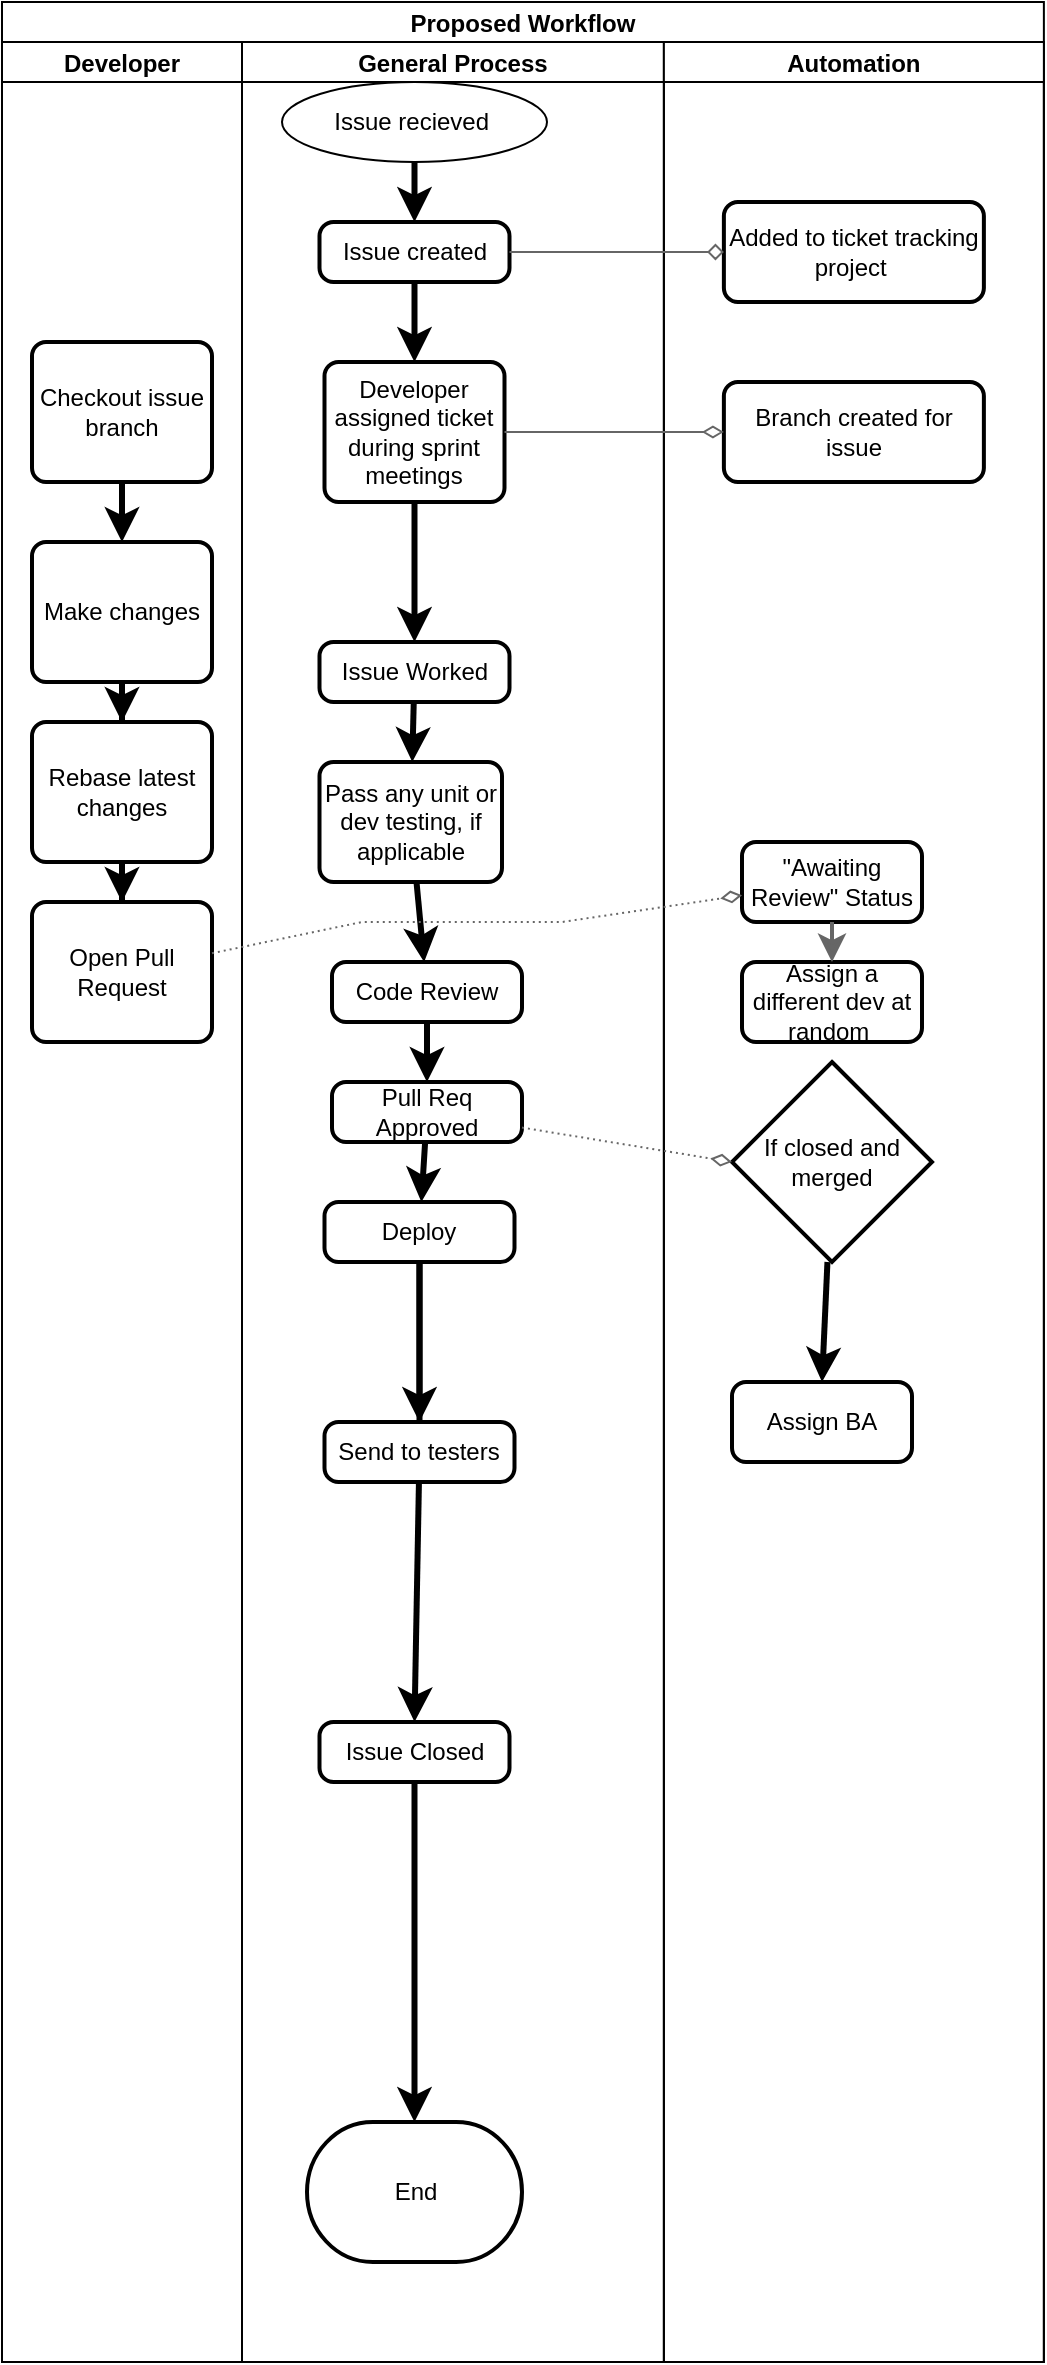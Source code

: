 <mxfile>
    <diagram id="kgpKYQtTHZ0yAKxKKP6v" name="Page-1">
        <mxGraphModel dx="1002" dy="910" grid="0" gridSize="10" guides="1" tooltips="1" connect="1" arrows="1" fold="1" page="1" pageScale="1" pageWidth="850" pageHeight="1100" background="#ffffff" math="0" shadow="0">
            <root>
                <mxCell id="0"/>
                <mxCell id="1" parent="0"/>
                <mxCell id="LS5ooxm_w9Ub8Mjmh8pY-5" value="Proposed Workflow" style="swimlane;childLayout=stackLayout;resizeParent=1;resizeParentMax=0;startSize=20;" parent="1" vertex="1">
                    <mxGeometry x="70" y="30" width="520.94" height="1180" as="geometry"/>
                </mxCell>
                <mxCell id="LS5ooxm_w9Ub8Mjmh8pY-6" value="Developer" style="swimlane;startSize=20;strokeColor=#000000;" parent="LS5ooxm_w9Ub8Mjmh8pY-5" vertex="1">
                    <mxGeometry y="20" width="120" height="1160" as="geometry"/>
                </mxCell>
                <mxCell id="LS5ooxm_w9Ub8Mjmh8pY-60" style="edgeStyle=orthogonalEdgeStyle;rounded=0;orthogonalLoop=1;jettySize=auto;html=1;strokeColor=#000000;strokeWidth=3;endArrow=classic;endFill=1;endSize=8;" parent="LS5ooxm_w9Ub8Mjmh8pY-6" source="LS5ooxm_w9Ub8Mjmh8pY-47" target="LS5ooxm_w9Ub8Mjmh8pY-53" edge="1">
                    <mxGeometry relative="1" as="geometry"/>
                </mxCell>
                <mxCell id="LS5ooxm_w9Ub8Mjmh8pY-47" value="Checkout issue branch" style="rounded=1;whiteSpace=wrap;html=1;absoluteArcSize=1;arcSize=14;strokeWidth=2;" parent="LS5ooxm_w9Ub8Mjmh8pY-6" vertex="1">
                    <mxGeometry x="15" y="150" width="90" height="70" as="geometry"/>
                </mxCell>
                <mxCell id="LS5ooxm_w9Ub8Mjmh8pY-59" value="" style="edgeStyle=orthogonalEdgeStyle;rounded=0;orthogonalLoop=1;jettySize=auto;html=1;strokeColor=#000000;strokeWidth=3;endArrow=classic;endFill=1;endSize=8;" parent="LS5ooxm_w9Ub8Mjmh8pY-6" source="LS5ooxm_w9Ub8Mjmh8pY-53" target="LS5ooxm_w9Ub8Mjmh8pY-58" edge="1">
                    <mxGeometry relative="1" as="geometry"/>
                </mxCell>
                <mxCell id="LS5ooxm_w9Ub8Mjmh8pY-53" value="Make changes" style="rounded=1;whiteSpace=wrap;html=1;absoluteArcSize=1;arcSize=14;strokeWidth=2;" parent="LS5ooxm_w9Ub8Mjmh8pY-6" vertex="1">
                    <mxGeometry x="15" y="250" width="90" height="70" as="geometry"/>
                </mxCell>
                <mxCell id="LS5ooxm_w9Ub8Mjmh8pY-64" value="" style="edgeStyle=orthogonalEdgeStyle;rounded=0;orthogonalLoop=1;jettySize=auto;html=1;strokeColor=#000000;strokeWidth=3;endArrow=classic;endFill=1;endSize=8;" parent="LS5ooxm_w9Ub8Mjmh8pY-6" source="LS5ooxm_w9Ub8Mjmh8pY-58" target="LS5ooxm_w9Ub8Mjmh8pY-63" edge="1">
                    <mxGeometry relative="1" as="geometry"/>
                </mxCell>
                <mxCell id="LS5ooxm_w9Ub8Mjmh8pY-58" value="Rebase latest changes" style="rounded=1;whiteSpace=wrap;html=1;absoluteArcSize=1;arcSize=14;strokeWidth=2;" parent="LS5ooxm_w9Ub8Mjmh8pY-6" vertex="1">
                    <mxGeometry x="15" y="340" width="90" height="70" as="geometry"/>
                </mxCell>
                <mxCell id="LS5ooxm_w9Ub8Mjmh8pY-63" value="Open Pull Request" style="rounded=1;whiteSpace=wrap;html=1;absoluteArcSize=1;arcSize=14;strokeWidth=2;" parent="LS5ooxm_w9Ub8Mjmh8pY-6" vertex="1">
                    <mxGeometry x="15" y="430" width="90" height="70" as="geometry"/>
                </mxCell>
                <mxCell id="LS5ooxm_w9Ub8Mjmh8pY-7" value="General Process" style="swimlane;startSize=20;glass=0;strokeWidth=1;strokeColor=#000000;" parent="LS5ooxm_w9Ub8Mjmh8pY-5" vertex="1">
                    <mxGeometry x="120" y="20" width="210.94" height="1160" as="geometry"/>
                </mxCell>
                <mxCell id="LS5ooxm_w9Ub8Mjmh8pY-24" style="edgeStyle=orthogonalEdgeStyle;rounded=0;orthogonalLoop=1;jettySize=auto;html=1;entryX=0.5;entryY=0;entryDx=0;entryDy=0;endArrow=classic;endFill=1;endSize=8;strokeWidth=3;strokeColor=#000000;" parent="LS5ooxm_w9Ub8Mjmh8pY-7" source="LS5ooxm_w9Ub8Mjmh8pY-14" target="LS5ooxm_w9Ub8Mjmh8pY-16" edge="1">
                    <mxGeometry relative="1" as="geometry"/>
                </mxCell>
                <mxCell id="LS5ooxm_w9Ub8Mjmh8pY-14" value="Issue recieved&amp;nbsp;" style="ellipse;whiteSpace=wrap;html=1;" parent="LS5ooxm_w9Ub8Mjmh8pY-7" vertex="1">
                    <mxGeometry x="20" y="20" width="132.5" height="40" as="geometry"/>
                </mxCell>
                <mxCell id="LS5ooxm_w9Ub8Mjmh8pY-27" style="edgeStyle=orthogonalEdgeStyle;rounded=0;orthogonalLoop=1;jettySize=auto;html=1;strokeWidth=3;endArrow=classic;endFill=1;endSize=8;strokeColor=#000000;" parent="LS5ooxm_w9Ub8Mjmh8pY-7" source="LS5ooxm_w9Ub8Mjmh8pY-16" target="LS5ooxm_w9Ub8Mjmh8pY-18" edge="1">
                    <mxGeometry relative="1" as="geometry"/>
                </mxCell>
                <mxCell id="LS5ooxm_w9Ub8Mjmh8pY-16" value="Issue created" style="rounded=1;whiteSpace=wrap;html=1;absoluteArcSize=1;arcSize=14;strokeWidth=2;" parent="LS5ooxm_w9Ub8Mjmh8pY-7" vertex="1">
                    <mxGeometry x="38.75" y="90" width="95" height="30" as="geometry"/>
                </mxCell>
                <mxCell id="LS5ooxm_w9Ub8Mjmh8pY-28" style="edgeStyle=orthogonalEdgeStyle;rounded=0;orthogonalLoop=1;jettySize=auto;html=1;exitX=0.5;exitY=1;exitDx=0;exitDy=0;entryX=0.5;entryY=0;entryDx=0;entryDy=0;strokeWidth=3;endArrow=classic;endFill=1;endSize=8;strokeColor=#000000;" parent="LS5ooxm_w9Ub8Mjmh8pY-7" source="LS5ooxm_w9Ub8Mjmh8pY-18" target="LS5ooxm_w9Ub8Mjmh8pY-19" edge="1">
                    <mxGeometry relative="1" as="geometry"/>
                </mxCell>
                <mxCell id="LS5ooxm_w9Ub8Mjmh8pY-18" value="Developer assigned ticket during sprint meetings" style="rounded=1;whiteSpace=wrap;html=1;absoluteArcSize=1;arcSize=14;strokeWidth=2;" parent="LS5ooxm_w9Ub8Mjmh8pY-7" vertex="1">
                    <mxGeometry x="41.25" y="160" width="90" height="70" as="geometry"/>
                </mxCell>
                <mxCell id="LS5ooxm_w9Ub8Mjmh8pY-93" value="" style="edgeStyle=none;rounded=0;orthogonalLoop=1;jettySize=auto;html=1;strokeColor=#000000;strokeWidth=3;endArrow=classic;endFill=1;endSize=8;" parent="LS5ooxm_w9Ub8Mjmh8pY-7" source="LS5ooxm_w9Ub8Mjmh8pY-19" target="LS5ooxm_w9Ub8Mjmh8pY-89" edge="1">
                    <mxGeometry relative="1" as="geometry"/>
                </mxCell>
                <mxCell id="LS5ooxm_w9Ub8Mjmh8pY-19" value="Issue Worked" style="rounded=1;whiteSpace=wrap;html=1;absoluteArcSize=1;arcSize=14;strokeWidth=2;" parent="LS5ooxm_w9Ub8Mjmh8pY-7" vertex="1">
                    <mxGeometry x="38.75" y="300" width="95" height="30" as="geometry"/>
                </mxCell>
                <mxCell id="LS5ooxm_w9Ub8Mjmh8pY-20" value="Deploy" style="rounded=1;whiteSpace=wrap;html=1;absoluteArcSize=1;arcSize=14;strokeWidth=2;" parent="LS5ooxm_w9Ub8Mjmh8pY-7" vertex="1">
                    <mxGeometry x="41.25" y="580" width="95" height="30" as="geometry"/>
                </mxCell>
                <mxCell id="LS5ooxm_w9Ub8Mjmh8pY-32" style="edgeStyle=orthogonalEdgeStyle;rounded=0;orthogonalLoop=1;jettySize=auto;html=1;entryX=0.5;entryY=0;entryDx=0;entryDy=0;entryPerimeter=0;strokeWidth=3;endArrow=classic;endFill=1;endSize=8;" parent="LS5ooxm_w9Ub8Mjmh8pY-7" source="LS5ooxm_w9Ub8Mjmh8pY-22" target="LS5ooxm_w9Ub8Mjmh8pY-23" edge="1">
                    <mxGeometry relative="1" as="geometry"/>
                </mxCell>
                <mxCell id="LS5ooxm_w9Ub8Mjmh8pY-22" value="Issue Closed" style="rounded=1;whiteSpace=wrap;html=1;absoluteArcSize=1;arcSize=14;strokeWidth=2;" parent="LS5ooxm_w9Ub8Mjmh8pY-7" vertex="1">
                    <mxGeometry x="38.75" y="840" width="95" height="30" as="geometry"/>
                </mxCell>
                <mxCell id="LS5ooxm_w9Ub8Mjmh8pY-23" value="End" style="strokeWidth=2;html=1;shape=mxgraph.flowchart.terminator;whiteSpace=wrap;glass=0;" parent="LS5ooxm_w9Ub8Mjmh8pY-7" vertex="1">
                    <mxGeometry x="32.5" y="1040" width="107.5" height="70" as="geometry"/>
                </mxCell>
                <mxCell id="LS5ooxm_w9Ub8Mjmh8pY-71" value="Code Review" style="rounded=1;whiteSpace=wrap;html=1;absoluteArcSize=1;arcSize=14;strokeWidth=2;" parent="LS5ooxm_w9Ub8Mjmh8pY-7" vertex="1">
                    <mxGeometry x="45" y="460" width="95" height="30" as="geometry"/>
                </mxCell>
                <mxCell id="LS5ooxm_w9Ub8Mjmh8pY-98" value="" style="edgeStyle=none;rounded=0;orthogonalLoop=1;jettySize=auto;html=1;strokeColor=#000000;strokeWidth=3;endArrow=classic;endFill=1;endSize=8;entryX=0.5;entryY=0;entryDx=0;entryDy=0;" parent="LS5ooxm_w9Ub8Mjmh8pY-7" source="LS5ooxm_w9Ub8Mjmh8pY-77" target="LS5ooxm_w9Ub8Mjmh8pY-22" edge="1">
                    <mxGeometry relative="1" as="geometry">
                        <mxPoint x="88.75" y="800" as="targetPoint"/>
                    </mxGeometry>
                </mxCell>
                <mxCell id="LS5ooxm_w9Ub8Mjmh8pY-77" value="Send to testers" style="rounded=1;whiteSpace=wrap;html=1;absoluteArcSize=1;arcSize=14;strokeWidth=2;" parent="LS5ooxm_w9Ub8Mjmh8pY-7" vertex="1">
                    <mxGeometry x="41.25" y="690" width="95" height="30" as="geometry"/>
                </mxCell>
                <mxCell id="LS5ooxm_w9Ub8Mjmh8pY-78" value="" style="edgeStyle=none;rounded=0;orthogonalLoop=1;jettySize=auto;html=1;strokeColor=#000000;strokeWidth=3;endArrow=classic;endFill=1;endSize=8;" parent="LS5ooxm_w9Ub8Mjmh8pY-7" source="LS5ooxm_w9Ub8Mjmh8pY-20" target="LS5ooxm_w9Ub8Mjmh8pY-77" edge="1">
                    <mxGeometry relative="1" as="geometry"/>
                </mxCell>
                <mxCell id="LS5ooxm_w9Ub8Mjmh8pY-79" value="" style="edgeStyle=orthogonalEdgeStyle;rounded=0;orthogonalLoop=1;jettySize=auto;html=1;entryX=0.5;entryY=0;entryDx=0;entryDy=0;strokeWidth=3;endArrow=none;endFill=1;endSize=8;" parent="LS5ooxm_w9Ub8Mjmh8pY-7" source="LS5ooxm_w9Ub8Mjmh8pY-20" target="LS5ooxm_w9Ub8Mjmh8pY-77" edge="1">
                    <mxGeometry relative="1" as="geometry">
                        <mxPoint x="278.8" y="645" as="sourcePoint"/>
                        <mxPoint x="276.25" y="810" as="targetPoint"/>
                    </mxGeometry>
                </mxCell>
                <mxCell id="LS5ooxm_w9Ub8Mjmh8pY-84" style="edgeStyle=none;rounded=0;orthogonalLoop=1;jettySize=auto;html=1;strokeColor=#000000;strokeWidth=3;endArrow=classic;endFill=1;endSize=8;" parent="LS5ooxm_w9Ub8Mjmh8pY-7" source="LS5ooxm_w9Ub8Mjmh8pY-82" target="LS5ooxm_w9Ub8Mjmh8pY-20" edge="1">
                    <mxGeometry relative="1" as="geometry"/>
                </mxCell>
                <mxCell id="LS5ooxm_w9Ub8Mjmh8pY-82" value="Pull Req Approved" style="rounded=1;whiteSpace=wrap;html=1;absoluteArcSize=1;arcSize=14;strokeWidth=2;" parent="LS5ooxm_w9Ub8Mjmh8pY-7" vertex="1">
                    <mxGeometry x="45" y="520" width="95" height="30" as="geometry"/>
                </mxCell>
                <mxCell id="LS5ooxm_w9Ub8Mjmh8pY-83" value="" style="edgeStyle=none;rounded=0;orthogonalLoop=1;jettySize=auto;html=1;strokeColor=#000000;strokeWidth=3;endArrow=classic;endFill=1;endSize=8;" parent="LS5ooxm_w9Ub8Mjmh8pY-7" source="LS5ooxm_w9Ub8Mjmh8pY-71" target="LS5ooxm_w9Ub8Mjmh8pY-82" edge="1">
                    <mxGeometry relative="1" as="geometry"/>
                </mxCell>
                <mxCell id="LS5ooxm_w9Ub8Mjmh8pY-92" style="edgeStyle=none;rounded=0;orthogonalLoop=1;jettySize=auto;html=1;strokeColor=#000000;strokeWidth=3;endArrow=classic;endFill=1;endSize=8;" parent="LS5ooxm_w9Ub8Mjmh8pY-7" source="LS5ooxm_w9Ub8Mjmh8pY-89" target="LS5ooxm_w9Ub8Mjmh8pY-71" edge="1">
                    <mxGeometry relative="1" as="geometry"/>
                </mxCell>
                <mxCell id="LS5ooxm_w9Ub8Mjmh8pY-89" value="Pass any unit or dev testing, if applicable" style="rounded=1;whiteSpace=wrap;html=1;absoluteArcSize=1;arcSize=14;strokeWidth=2;" parent="LS5ooxm_w9Ub8Mjmh8pY-7" vertex="1">
                    <mxGeometry x="38.75" y="360" width="91.25" height="60" as="geometry"/>
                </mxCell>
                <mxCell id="LS5ooxm_w9Ub8Mjmh8pY-9" value="Automation" style="swimlane;startSize=20;strokeColor=#000000;" parent="LS5ooxm_w9Ub8Mjmh8pY-5" vertex="1">
                    <mxGeometry x="330.94" y="20" width="190" height="1160" as="geometry">
                        <mxRectangle x="330.94" y="20" width="40" height="1160" as="alternateBounds"/>
                    </mxGeometry>
                </mxCell>
                <mxCell id="LS5ooxm_w9Ub8Mjmh8pY-11" value="Added to ticket tracking project&amp;nbsp;" style="rounded=1;whiteSpace=wrap;html=1;absoluteArcSize=1;arcSize=14;strokeWidth=2;" parent="LS5ooxm_w9Ub8Mjmh8pY-9" vertex="1">
                    <mxGeometry x="30" y="80" width="130" height="50" as="geometry"/>
                </mxCell>
                <mxCell id="LS5ooxm_w9Ub8Mjmh8pY-46" value="Branch created for issue" style="rounded=1;whiteSpace=wrap;html=1;absoluteArcSize=1;arcSize=14;strokeWidth=2;" parent="LS5ooxm_w9Ub8Mjmh8pY-9" vertex="1">
                    <mxGeometry x="30" y="170" width="130" height="50" as="geometry"/>
                </mxCell>
                <mxCell id="LS5ooxm_w9Ub8Mjmh8pY-66" value="&quot;Awaiting Review&quot; Status" style="rounded=1;whiteSpace=wrap;html=1;absoluteArcSize=1;arcSize=14;strokeWidth=2;shadow=0;glass=0;sketch=0;strokeColor=#000000;" parent="LS5ooxm_w9Ub8Mjmh8pY-9" vertex="1">
                    <mxGeometry x="39.06" y="400" width="90" height="40" as="geometry"/>
                </mxCell>
                <mxCell id="LS5ooxm_w9Ub8Mjmh8pY-69" value="Assign a different dev at random&amp;nbsp;" style="rounded=1;whiteSpace=wrap;html=1;absoluteArcSize=1;arcSize=14;strokeWidth=2;shadow=0;glass=0;sketch=0;strokeColor=#000000;" parent="LS5ooxm_w9Ub8Mjmh8pY-9" vertex="1">
                    <mxGeometry x="39.06" y="460" width="90" height="40" as="geometry"/>
                </mxCell>
                <mxCell id="LS5ooxm_w9Ub8Mjmh8pY-70" value="" style="edgeStyle=none;rounded=0;orthogonalLoop=1;jettySize=auto;html=1;strokeColor=#666666;strokeWidth=2;endArrow=classic;endFill=1;endSize=8;" parent="LS5ooxm_w9Ub8Mjmh8pY-9" source="LS5ooxm_w9Ub8Mjmh8pY-66" target="LS5ooxm_w9Ub8Mjmh8pY-69" edge="1">
                    <mxGeometry relative="1" as="geometry"/>
                </mxCell>
                <mxCell id="LS5ooxm_w9Ub8Mjmh8pY-94" value="Assign BA" style="rounded=1;whiteSpace=wrap;html=1;absoluteArcSize=1;arcSize=14;strokeWidth=2;shadow=0;glass=0;sketch=0;strokeColor=#000000;" parent="LS5ooxm_w9Ub8Mjmh8pY-9" vertex="1">
                    <mxGeometry x="34.06" y="670" width="90" height="40" as="geometry"/>
                </mxCell>
                <mxCell id="LS5ooxm_w9Ub8Mjmh8pY-96" style="edgeStyle=none;rounded=0;orthogonalLoop=1;jettySize=auto;html=1;entryX=0.5;entryY=0;entryDx=0;entryDy=0;strokeColor=#000000;strokeWidth=3;endArrow=classic;endFill=1;endSize=8;" parent="LS5ooxm_w9Ub8Mjmh8pY-9" source="LS5ooxm_w9Ub8Mjmh8pY-95" target="LS5ooxm_w9Ub8Mjmh8pY-94" edge="1">
                    <mxGeometry relative="1" as="geometry"/>
                </mxCell>
                <mxCell id="LS5ooxm_w9Ub8Mjmh8pY-95" value="If closed and merged" style="strokeWidth=2;html=1;shape=mxgraph.flowchart.decision;whiteSpace=wrap;shadow=0;glass=0;sketch=0;strokeColor=#000000;" parent="LS5ooxm_w9Ub8Mjmh8pY-9" vertex="1">
                    <mxGeometry x="34.06" y="510" width="100" height="100" as="geometry"/>
                </mxCell>
                <mxCell id="LS5ooxm_w9Ub8Mjmh8pY-17" style="edgeStyle=orthogonalEdgeStyle;rounded=0;orthogonalLoop=1;jettySize=auto;html=1;entryX=0;entryY=0.5;entryDx=0;entryDy=0;endArrow=diamond;endFill=0;strokeColor=#666666;" parent="LS5ooxm_w9Ub8Mjmh8pY-5" source="LS5ooxm_w9Ub8Mjmh8pY-16" target="LS5ooxm_w9Ub8Mjmh8pY-11" edge="1">
                    <mxGeometry relative="1" as="geometry"/>
                </mxCell>
                <mxCell id="LS5ooxm_w9Ub8Mjmh8pY-38" value="" style="edgeStyle=orthogonalEdgeStyle;rounded=0;orthogonalLoop=1;jettySize=auto;html=1;strokeColor=#666666;strokeWidth=1;endArrow=diamondThin;endFill=0;endSize=8;entryX=0;entryY=0.5;entryDx=0;entryDy=0;" parent="LS5ooxm_w9Ub8Mjmh8pY-5" source="LS5ooxm_w9Ub8Mjmh8pY-18" target="LS5ooxm_w9Ub8Mjmh8pY-46" edge="1">
                    <mxGeometry relative="1" as="geometry">
                        <mxPoint x="310" y="275" as="targetPoint"/>
                    </mxGeometry>
                </mxCell>
                <mxCell id="LS5ooxm_w9Ub8Mjmh8pY-68" style="edgeStyle=none;rounded=0;orthogonalLoop=1;jettySize=auto;html=1;dashed=1;dashPattern=1 2;strokeColor=#666666;strokeWidth=1;endArrow=diamondThin;endFill=0;endSize=8;" parent="LS5ooxm_w9Ub8Mjmh8pY-5" source="LS5ooxm_w9Ub8Mjmh8pY-63" target="LS5ooxm_w9Ub8Mjmh8pY-66" edge="1">
                    <mxGeometry relative="1" as="geometry">
                        <Array as="points">
                            <mxPoint x="180" y="460"/>
                            <mxPoint x="280" y="460"/>
                        </Array>
                    </mxGeometry>
                </mxCell>
                <mxCell id="LS5ooxm_w9Ub8Mjmh8pY-88" value="" style="edgeStyle=none;rounded=0;orthogonalLoop=1;jettySize=auto;html=1;strokeColor=#666666;strokeWidth=1;endArrow=diamondThin;endFill=0;endSize=8;dashed=1;dashPattern=1 2;entryX=0;entryY=0.5;entryDx=0;entryDy=0;entryPerimeter=0;" parent="LS5ooxm_w9Ub8Mjmh8pY-5" source="LS5ooxm_w9Ub8Mjmh8pY-82" target="LS5ooxm_w9Ub8Mjmh8pY-95" edge="1">
                    <mxGeometry relative="1" as="geometry">
                        <mxPoint x="367.5" y="555" as="targetPoint"/>
                    </mxGeometry>
                </mxCell>
            </root>
        </mxGraphModel>
    </diagram>
</mxfile>